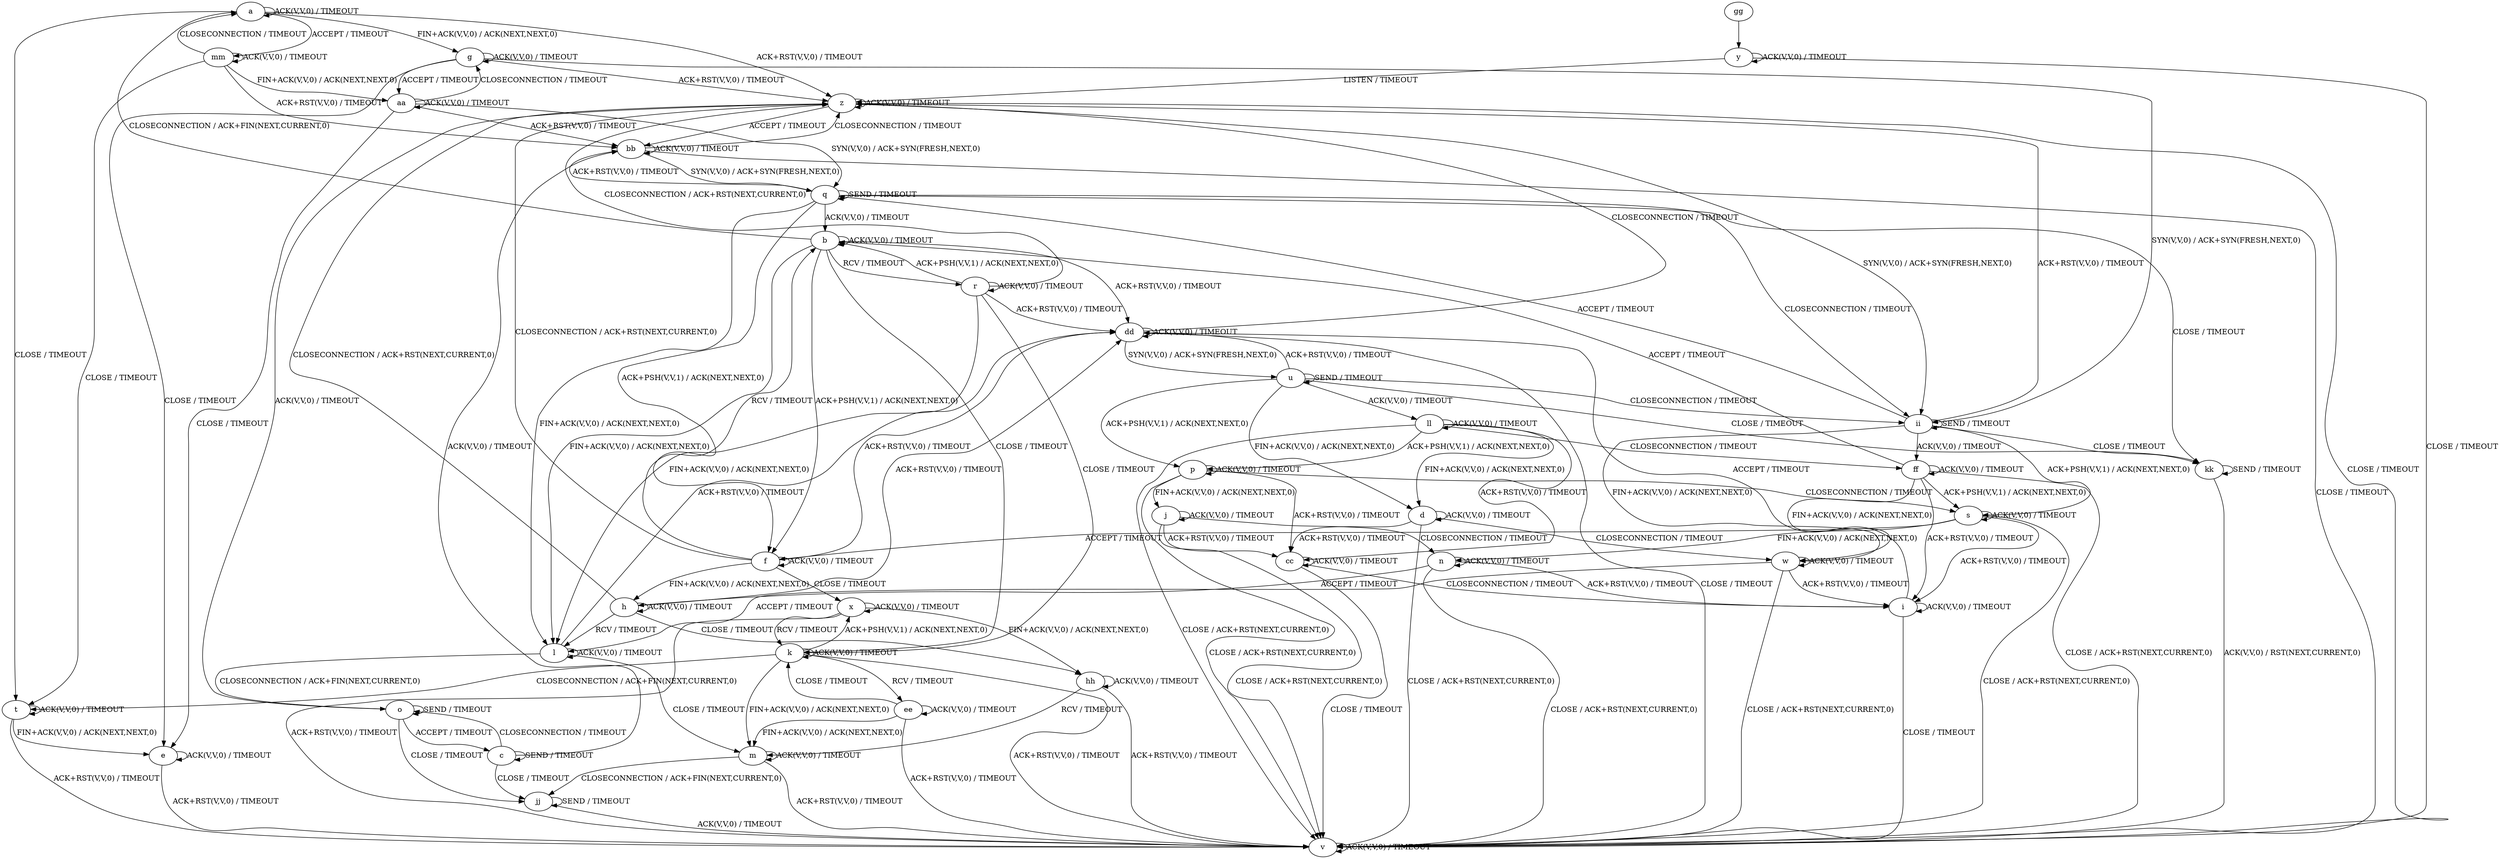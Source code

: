 digraph "" {
	graph ["Incoming time"=2.4929306507110596,
		"Outgoing time"=3.2406277656555176,
		Output="{'States': 39, 'Transitions': 495, 'Filename': '../results/tcp/TCP_Windows8_Server-TCP_Windows8_Server-msat-2.dot'}",
		Reference="{'States': 39, 'Transitions': 495, 'Filename': '../subjects/tcp/TCP_Windows8_Server.dot'}",
		Solver=msat,
		Updated="{'States': 39, 'Transitions': 495, 'Filename': '../subjects/tcp/TCP_Windows8_Server.dot'}",
		"f-measure"=1.0,
		precision=1.0,
		recall=1.0
	];
	a -> a [key=0,
	label="ACK(V,V,0) / TIMEOUT"];
a -> g [key=0,
label="FIN+ACK(V,V,0) / ACK(NEXT,NEXT,0)"];
a -> t [key=0,
label="CLOSE / TIMEOUT"];
a -> z [key=0,
label="ACK+RST(V,V,0) / TIMEOUT"];
a -> mm [key=0,
label="ACCEPT / TIMEOUT"];
b -> a [key=0,
label="CLOSECONNECTION / ACK+FIN(NEXT,CURRENT,0)"];
b -> b [key=0,
label="ACK(V,V,0) / TIMEOUT"];
b -> f [key=0,
label="ACK+PSH(V,V,1) / ACK(NEXT,NEXT,0)"];
b -> k [key=0,
label="CLOSE / TIMEOUT"];
b -> l [key=0,
label="FIN+ACK(V,V,0) / ACK(NEXT,NEXT,0)"];
b -> r [key=0,
label="RCV / TIMEOUT"];
b -> dd [key=0,
label="ACK+RST(V,V,0) / TIMEOUT"];
c -> c [key=0,
label="SEND / TIMEOUT"];
c -> o [key=0,
label="CLOSECONNECTION / TIMEOUT"];
c -> bb [key=0,
label="ACK(V,V,0) / TIMEOUT"];
c -> jj [key=0,
label="CLOSE / TIMEOUT"];
d -> d [key=0,
label="ACK(V,V,0) / TIMEOUT"];
d -> v [key=0,
label="CLOSE / ACK+RST(NEXT,CURRENT,0)"];
d -> w [key=0,
label="CLOSECONNECTION / TIMEOUT"];
d -> cc [key=0,
label="ACK+RST(V,V,0) / TIMEOUT"];
e -> e [key=0,
label="ACK(V,V,0) / TIMEOUT"];
e -> v [key=0,
label="ACK+RST(V,V,0) / TIMEOUT"];
f -> b [key=0,
label="RCV / TIMEOUT"];
f -> f [key=0,
label="ACK(V,V,0) / TIMEOUT"];
f -> h [key=0,
label="FIN+ACK(V,V,0) / ACK(NEXT,NEXT,0)"];
f -> x [key=0,
label="CLOSE / TIMEOUT"];
f -> z [key=0,
label="CLOSECONNECTION / ACK+RST(NEXT,CURRENT,0)"];
f -> dd [key=0,
label="ACK+RST(V,V,0) / TIMEOUT"];
g -> e [key=0,
label="CLOSE / TIMEOUT"];
g -> g [key=0,
label="ACK(V,V,0) / TIMEOUT"];
g -> z [key=0,
label="ACK+RST(V,V,0) / TIMEOUT"];
g -> aa [key=0,
label="ACCEPT / TIMEOUT"];
g -> ii [key=0,
label="SYN(V,V,0) / ACK+SYN(FRESH,NEXT,0)"];
h -> h [key=0,
label="ACK(V,V,0) / TIMEOUT"];
h -> l [key=0,
label="RCV / TIMEOUT"];
h -> z [key=0,
label="CLOSECONNECTION / ACK+RST(NEXT,CURRENT,0)"];
h -> dd [key=0,
label="ACK+RST(V,V,0) / TIMEOUT"];
h -> hh [key=0,
label="CLOSE / TIMEOUT"];
i -> i [key=0,
label="ACK(V,V,0) / TIMEOUT"];
i -> v [key=0,
label="CLOSE / TIMEOUT"];
i -> dd [key=0,
label="ACCEPT / TIMEOUT"];
j -> j [key=0,
label="ACK(V,V,0) / TIMEOUT"];
j -> n [key=0,
label="CLOSECONNECTION / TIMEOUT"];
j -> v [key=0,
label="CLOSE / ACK+RST(NEXT,CURRENT,0)"];
j -> cc [key=0,
label="ACK+RST(V,V,0) / TIMEOUT"];
k -> k [key=0,
label="ACK(V,V,0) / TIMEOUT"];
k -> m [key=0,
label="FIN+ACK(V,V,0) / ACK(NEXT,NEXT,0)"];
k -> t [key=0,
label="CLOSECONNECTION / ACK+FIN(NEXT,CURRENT,0)"];
k -> v [key=0,
label="ACK+RST(V,V,0) / TIMEOUT"];
k -> x [key=0,
label="ACK+PSH(V,V,1) / ACK(NEXT,NEXT,0)"];
k -> ee [key=0,
label="RCV / TIMEOUT"];
l -> l [key=0,
label="ACK(V,V,0) / TIMEOUT"];
l -> m [key=0,
label="CLOSE / TIMEOUT"];
l -> o [key=0,
label="CLOSECONNECTION / ACK+FIN(NEXT,CURRENT,0)"];
l -> dd [key=0,
label="ACK+RST(V,V,0) / TIMEOUT"];
m -> m [key=0,
label="ACK(V,V,0) / TIMEOUT"];
m -> v [key=0,
label="ACK+RST(V,V,0) / TIMEOUT"];
m -> jj [key=0,
label="CLOSECONNECTION / ACK+FIN(NEXT,CURRENT,0)"];
n -> h [key=0,
label="ACCEPT / TIMEOUT"];
n -> i [key=0,
label="ACK+RST(V,V,0) / TIMEOUT"];
n -> n [key=0,
label="ACK(V,V,0) / TIMEOUT"];
n -> v [key=0,
label="CLOSE / ACK+RST(NEXT,CURRENT,0)"];
o -> c [key=0,
label="ACCEPT / TIMEOUT"];
o -> o [key=0,
label="SEND / TIMEOUT"];
o -> z [key=0,
label="ACK(V,V,0) / TIMEOUT"];
o -> jj [key=0,
label="CLOSE / TIMEOUT"];
p -> j [key=0,
label="FIN+ACK(V,V,0) / ACK(NEXT,NEXT,0)"];
p -> p [key=0,
label="ACK(V,V,0) / TIMEOUT"];
p -> s [key=0,
label="CLOSECONNECTION / TIMEOUT"];
p -> v [key=0,
label="CLOSE / ACK+RST(NEXT,CURRENT,0)"];
p -> cc [key=0,
label="ACK+RST(V,V,0) / TIMEOUT"];
q -> b [key=0,
label="ACK(V,V,0) / TIMEOUT"];
q -> f [key=0,
label="ACK+PSH(V,V,1) / ACK(NEXT,NEXT,0)"];
q -> l [key=0,
label="FIN+ACK(V,V,0) / ACK(NEXT,NEXT,0)"];
q -> q [key=0,
label="SEND / TIMEOUT"];
q -> bb [key=0,
label="ACK+RST(V,V,0) / TIMEOUT"];
q -> ii [key=0,
label="CLOSECONNECTION / TIMEOUT"];
q -> kk [key=0,
label="CLOSE / TIMEOUT"];
r -> b [key=0,
label="ACK+PSH(V,V,1) / ACK(NEXT,NEXT,0)"];
r -> k [key=0,
label="CLOSE / TIMEOUT"];
r -> l [key=0,
label="FIN+ACK(V,V,0) / ACK(NEXT,NEXT,0)"];
r -> r [key=0,
label="ACK(V,V,0) / TIMEOUT"];
r -> z [key=0,
label="CLOSECONNECTION / ACK+RST(NEXT,CURRENT,0)"];
r -> dd [key=0,
label="ACK+RST(V,V,0) / TIMEOUT"];
s -> f [key=0,
label="ACCEPT / TIMEOUT"];
s -> i [key=0,
label="ACK+RST(V,V,0) / TIMEOUT"];
s -> n [key=0,
label="FIN+ACK(V,V,0) / ACK(NEXT,NEXT,0)"];
s -> s [key=0,
label="ACK(V,V,0) / TIMEOUT"];
s -> v [key=0,
label="CLOSE / ACK+RST(NEXT,CURRENT,0)"];
t -> e [key=0,
label="FIN+ACK(V,V,0) / ACK(NEXT,NEXT,0)"];
t -> t [key=0,
label="ACK(V,V,0) / TIMEOUT"];
t -> v [key=0,
label="ACK+RST(V,V,0) / TIMEOUT"];
u -> d [key=0,
label="FIN+ACK(V,V,0) / ACK(NEXT,NEXT,0)"];
u -> p [key=0,
label="ACK+PSH(V,V,1) / ACK(NEXT,NEXT,0)"];
u -> u [key=0,
label="SEND / TIMEOUT"];
u -> dd [key=0,
label="ACK+RST(V,V,0) / TIMEOUT"];
u -> ii [key=0,
label="CLOSECONNECTION / TIMEOUT"];
u -> kk [key=0,
label="CLOSE / TIMEOUT"];
u -> ll [key=0,
label="ACK(V,V,0) / TIMEOUT"];
v -> v [key=0,
label="ACK(V,V,0) / TIMEOUT"];
w -> i [key=0,
label="ACK+RST(V,V,0) / TIMEOUT"];
w -> l [key=0,
label="ACCEPT / TIMEOUT"];
w -> v [key=0,
label="CLOSE / ACK+RST(NEXT,CURRENT,0)"];
w -> w [key=0,
label="ACK(V,V,0) / TIMEOUT"];
x -> k [key=0,
label="RCV / TIMEOUT"];
x -> v [key=0,
label="ACK+RST(V,V,0) / TIMEOUT"];
x -> x [key=0,
label="ACK(V,V,0) / TIMEOUT"];
x -> hh [key=0,
label="FIN+ACK(V,V,0) / ACK(NEXT,NEXT,0)"];
y -> v [key=0,
label="CLOSE / TIMEOUT"];
y -> y [key=0,
label="ACK(V,V,0) / TIMEOUT"];
y -> z [key=0,
label="LISTEN / TIMEOUT"];
z -> v [key=0,
label="CLOSE / TIMEOUT"];
z -> z [key=0,
label="ACK(V,V,0) / TIMEOUT"];
z -> bb [key=0,
label="ACCEPT / TIMEOUT"];
z -> ii [key=0,
label="SYN(V,V,0) / ACK+SYN(FRESH,NEXT,0)"];
aa -> e [key=0,
label="CLOSE / TIMEOUT"];
aa -> g [key=0,
label="CLOSECONNECTION / TIMEOUT"];
aa -> q [key=0,
label="SYN(V,V,0) / ACK+SYN(FRESH,NEXT,0)"];
aa -> aa [key=0,
label="ACK(V,V,0) / TIMEOUT"];
aa -> bb [key=0,
label="ACK+RST(V,V,0) / TIMEOUT"];
bb -> q [key=0,
label="SYN(V,V,0) / ACK+SYN(FRESH,NEXT,0)"];
bb -> v [key=0,
label="CLOSE / TIMEOUT"];
bb -> z [key=0,
label="CLOSECONNECTION / TIMEOUT"];
bb -> bb [key=0,
label="ACK(V,V,0) / TIMEOUT"];
cc -> i [key=0,
label="CLOSECONNECTION / TIMEOUT"];
cc -> v [key=0,
label="CLOSE / TIMEOUT"];
cc -> cc [key=0,
label="ACK(V,V,0) / TIMEOUT"];
dd -> u [key=0,
label="SYN(V,V,0) / ACK+SYN(FRESH,NEXT,0)"];
dd -> v [key=0,
label="CLOSE / TIMEOUT"];
dd -> z [key=0,
label="CLOSECONNECTION / TIMEOUT"];
dd -> dd [key=0,
label="ACK(V,V,0) / TIMEOUT"];
ee -> k [key=0,
label="CLOSE / TIMEOUT"];
ee -> m [key=0,
label="FIN+ACK(V,V,0) / ACK(NEXT,NEXT,0)"];
ee -> v [key=0,
label="ACK+RST(V,V,0) / TIMEOUT"];
ee -> ee [key=0,
label="ACK(V,V,0) / TIMEOUT"];
ff -> b [key=0,
label="ACCEPT / TIMEOUT"];
ff -> i [key=0,
label="ACK+RST(V,V,0) / TIMEOUT"];
ff -> s [key=0,
label="ACK+PSH(V,V,1) / ACK(NEXT,NEXT,0)"];
ff -> v [key=0,
label="CLOSE / ACK+RST(NEXT,CURRENT,0)"];
ff -> w [key=0,
label="FIN+ACK(V,V,0) / ACK(NEXT,NEXT,0)"];
ff -> ff [key=0,
label="ACK(V,V,0) / TIMEOUT"];
gg -> y [key=0];
hh -> m [key=0,
label="RCV / TIMEOUT"];
hh -> v [key=0,
label="ACK+RST(V,V,0) / TIMEOUT"];
hh -> hh [key=0,
label="ACK(V,V,0) / TIMEOUT"];
ii -> q [key=0,
label="ACCEPT / TIMEOUT"];
ii -> s [key=0,
label="ACK+PSH(V,V,1) / ACK(NEXT,NEXT,0)"];
ii -> w [key=0,
label="FIN+ACK(V,V,0) / ACK(NEXT,NEXT,0)"];
ii -> z [key=0,
label="ACK+RST(V,V,0) / TIMEOUT"];
ii -> ff [key=0,
label="ACK(V,V,0) / TIMEOUT"];
ii -> ii [key=0,
label="SEND / TIMEOUT"];
ii -> kk [key=0,
label="CLOSE / TIMEOUT"];
jj -> v [key=0,
label="ACK(V,V,0) / TIMEOUT"];
jj -> jj [key=0,
label="SEND / TIMEOUT"];
kk -> v [key=0,
label="ACK(V,V,0) / RST(NEXT,CURRENT,0)"];
kk -> kk [key=0,
label="SEND / TIMEOUT"];
ll -> d [key=0,
label="FIN+ACK(V,V,0) / ACK(NEXT,NEXT,0)"];
ll -> p [key=0,
label="ACK+PSH(V,V,1) / ACK(NEXT,NEXT,0)"];
ll -> v [key=0,
label="CLOSE / ACK+RST(NEXT,CURRENT,0)"];
ll -> cc [key=0,
label="ACK+RST(V,V,0) / TIMEOUT"];
ll -> ff [key=0,
label="CLOSECONNECTION / TIMEOUT"];
ll -> ll [key=0,
label="ACK(V,V,0) / TIMEOUT"];
mm -> a [key=0,
label="CLOSECONNECTION / TIMEOUT"];
mm -> t [key=0,
label="CLOSE / TIMEOUT"];
mm -> aa [key=0,
label="FIN+ACK(V,V,0) / ACK(NEXT,NEXT,0)"];
mm -> bb [key=0,
label="ACK+RST(V,V,0) / TIMEOUT"];
mm -> mm [key=0,
label="ACK(V,V,0) / TIMEOUT"];
}
